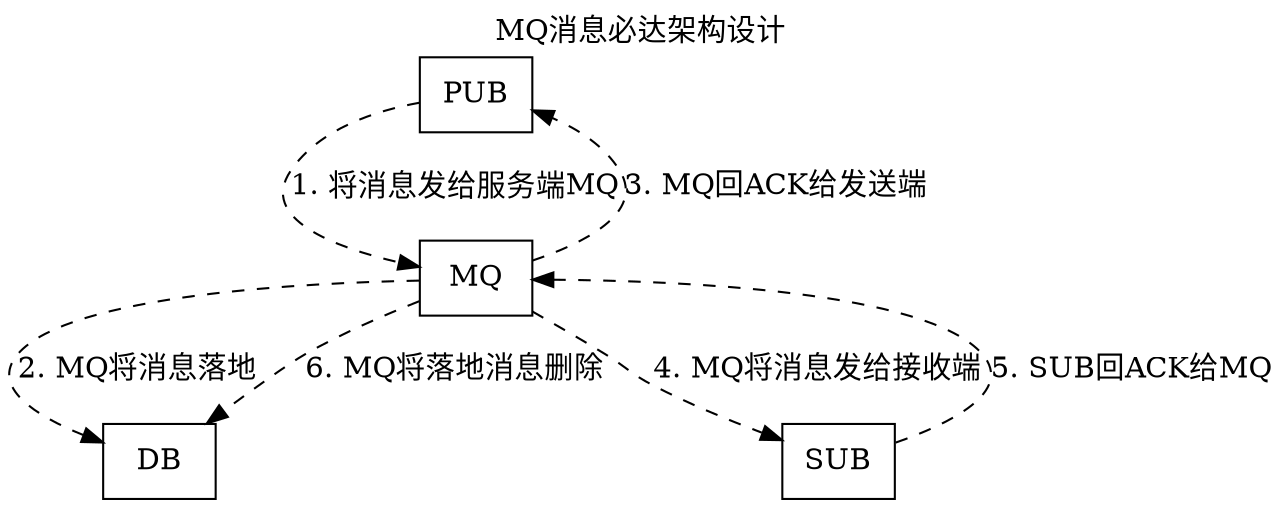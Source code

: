 digraph G {
    node [shape="record"];
    edge [style="dashed"];

    label = "MQ消息必达架构设计";
    labelloc = "t";

    PUB->MQ[label="1. 将消息发给服务端MQ"]
    MQ->DB [label="2. MQ将消息落地"]
    MQ->PUB[label="3. MQ回ACK给发送端"]
    MQ->SUB[label="4. MQ将消息发给接收端"]
    SUB->MQ[label="5. SUB回ACK给MQ"] 
    MQ->DB[label="6. MQ将落地消息删除"]
    
}